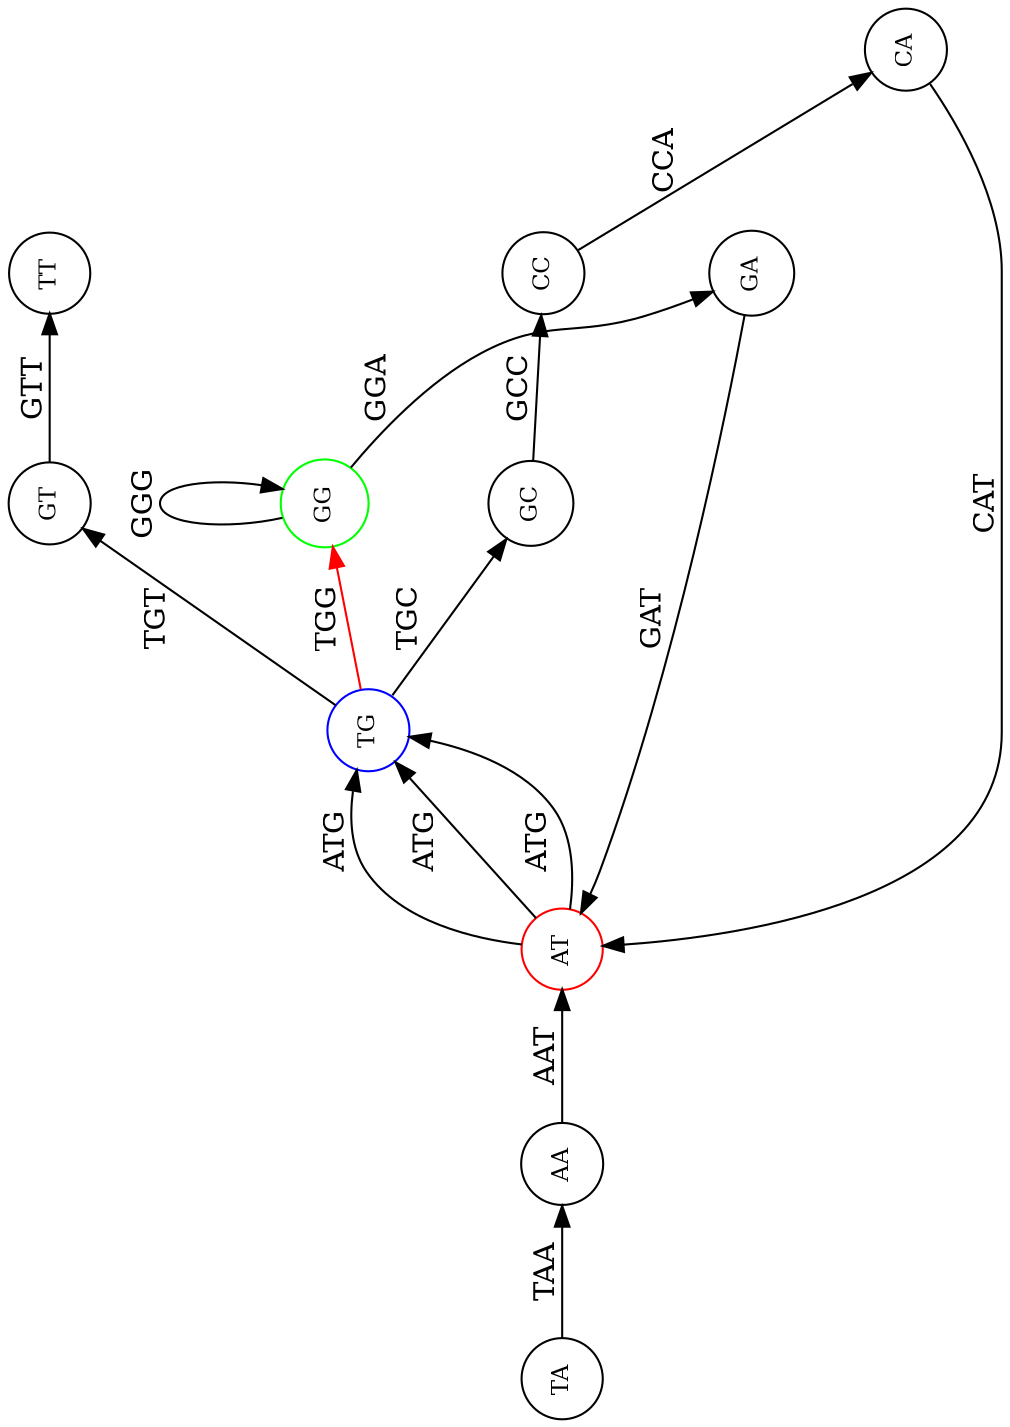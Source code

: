  digraph t12_dg_3 {
 rankdir=LR;
 orientation=landscape;
 size = 10;
 #splines=true;
 sep="+25,25";
 overlap=scalexy;
 nodesep=0.8;
 node [fontsize=11];

 TA   [shape=circle, label="TA"];
 AA   [shape=circle, label="AA"];
 AT   [shape=circle, label="AT", color="red"];
 TG  [shape=circle, label="TG", color="blue"];
 GC   [shape=circle, label="GC"];
 CC   [shape=circle, label="CC"];
 CA   [shape=circle, label="CA"];
 GG  [shape=circle, label="GG", color="green"];
 GA   [shape=circle, label="GA"];
 GT   [shape=circle, label="GT"];
 TT   [shape=circle, label="TT"];


 TA -> AA [label="TAA"];
 AA -> AT [label="AAT"];
 AT -> TG [label="ATG"];
 TG -> GC [label="TGC"];
 GC -> CC [label="GCC"];
 CC -> CA [label="CCA"];
 CA -> AT [label="CAT"];
 AT -> TG [label="ATG"];
 TG -> GG [label="TGG",color="red"];
 GG -> GG [label="GGG"];
 GG -> GA [label="GGA"];
 GA -> AT [label="GAT"];
 AT -> TG [label="ATG"];
 TG -> GT [label="TGT"];
 GT -> TT [label="GTT"];

 }
